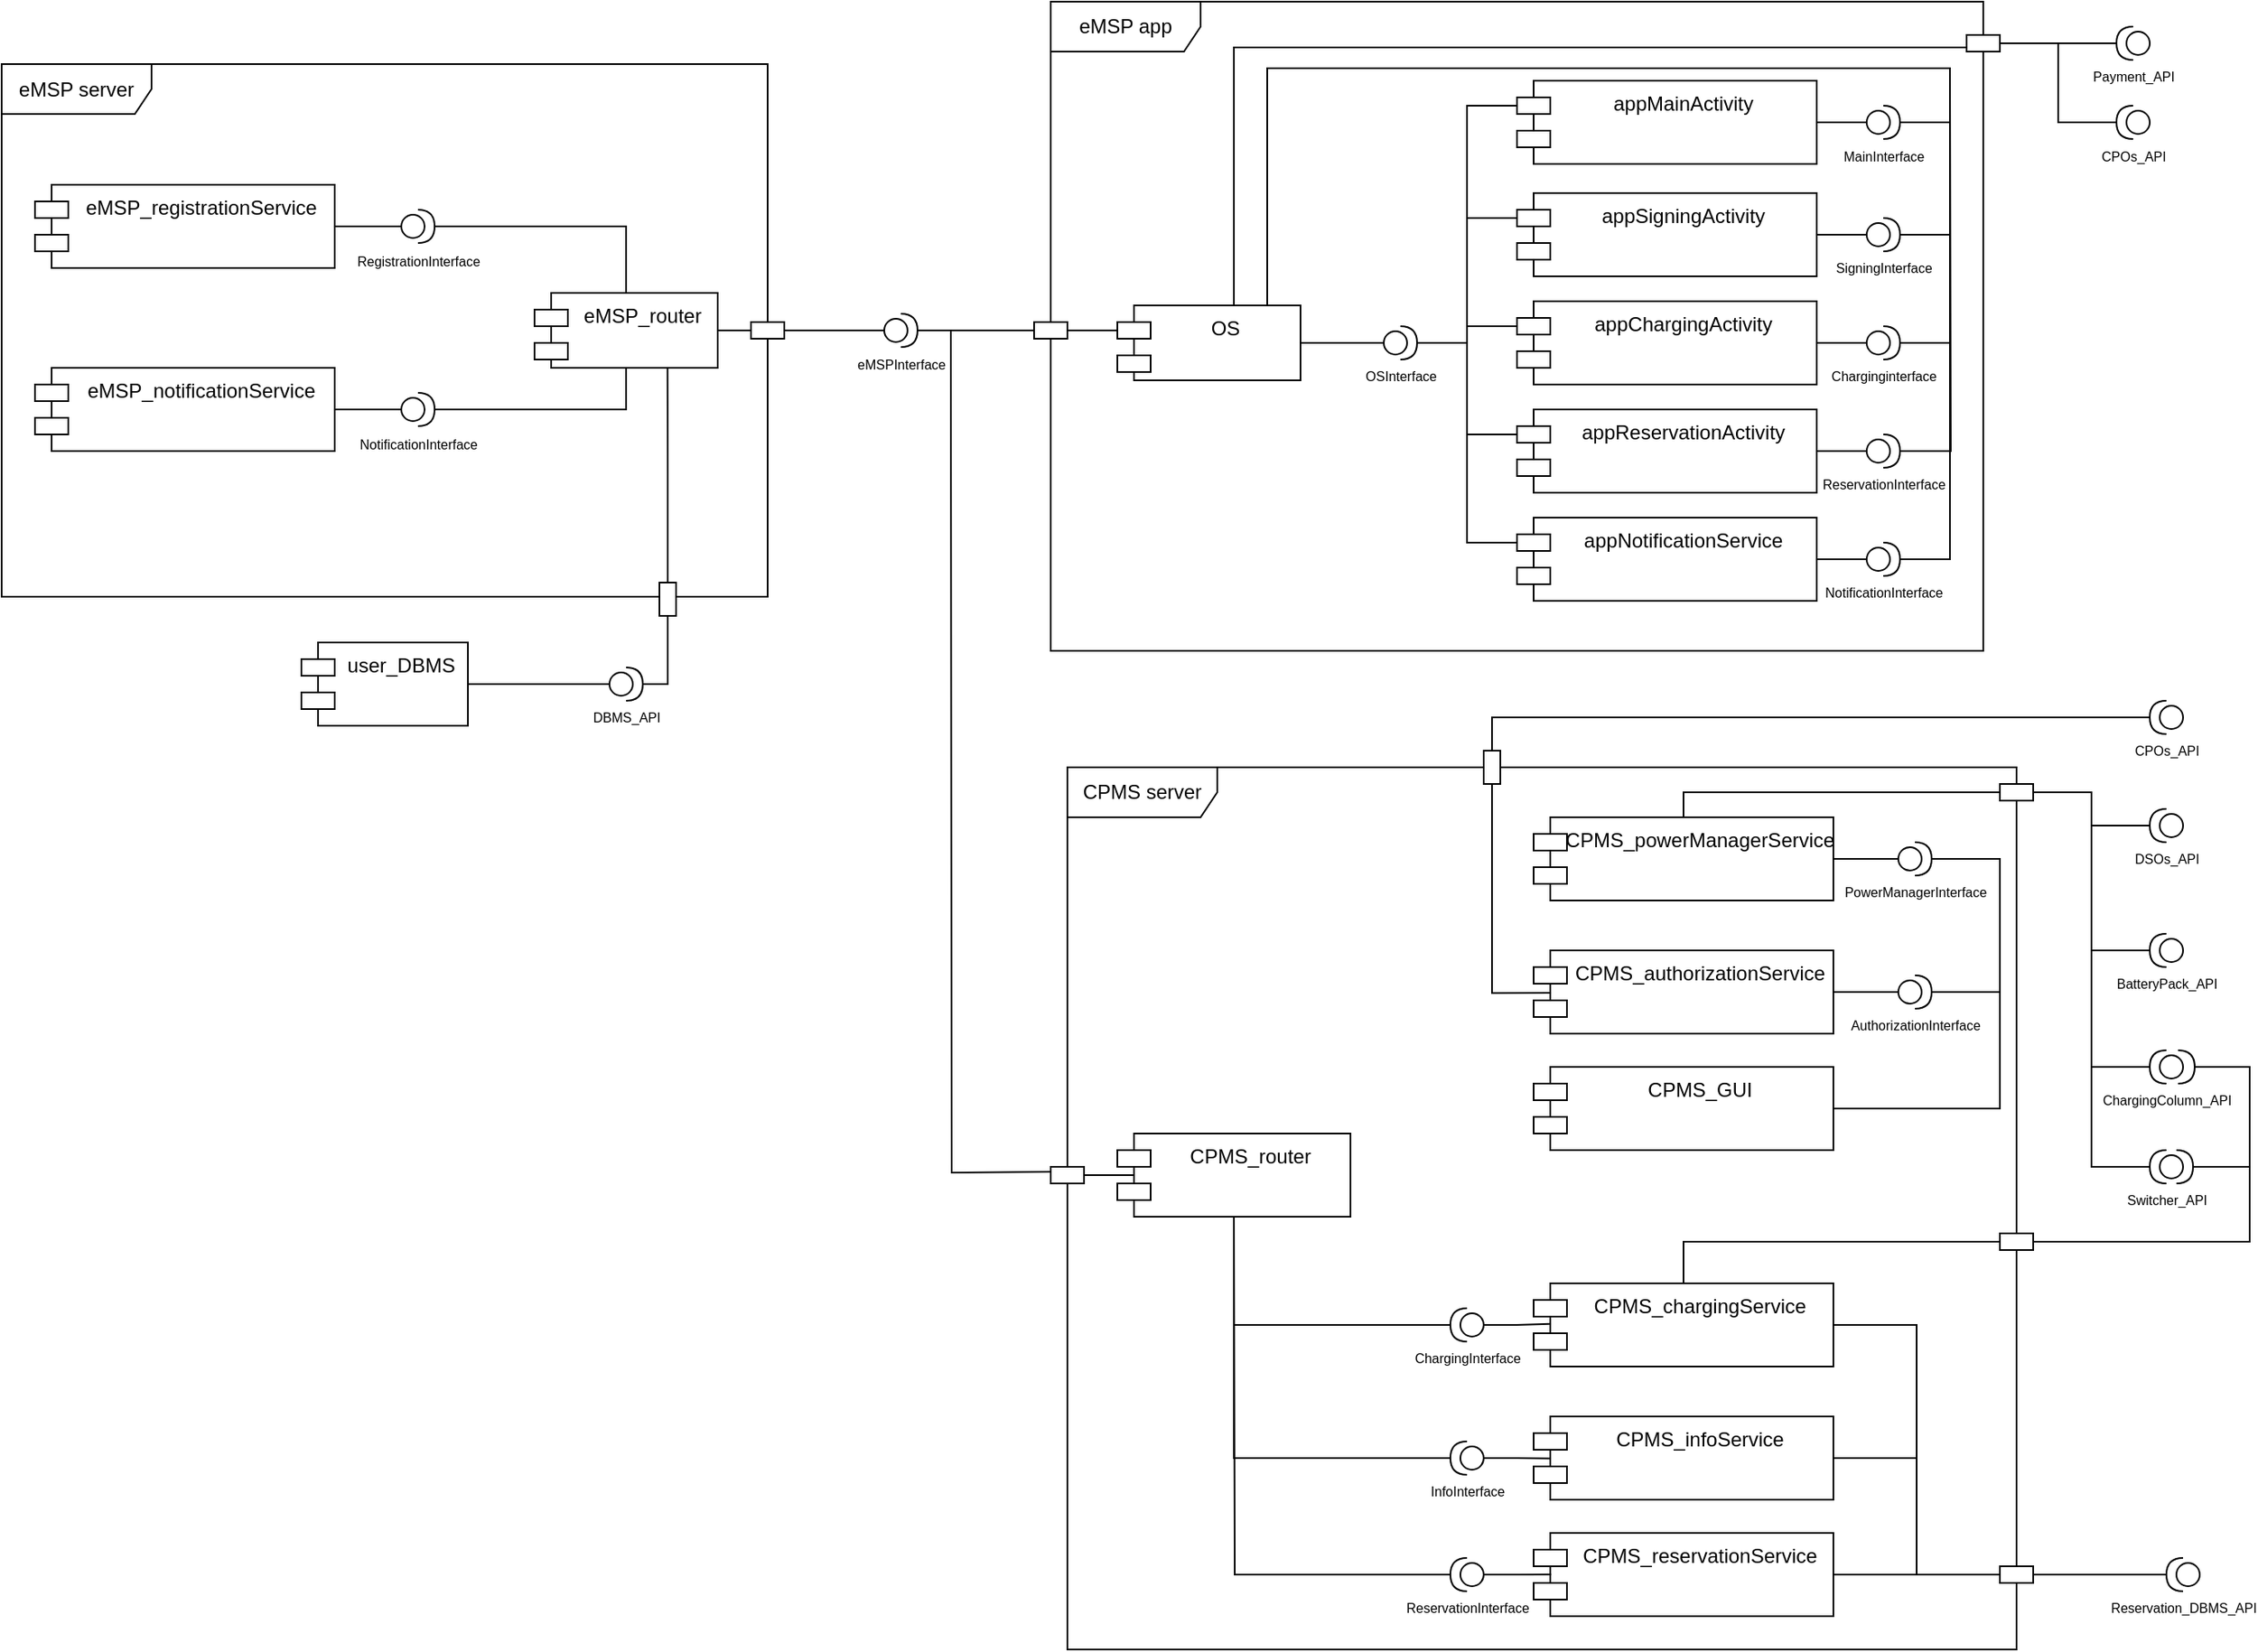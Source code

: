 <mxfile version="20.8.1" type="device"><diagram id="mdkHQGFAIxl82szfIysW" name="Page-1"><mxGraphModel dx="2462" dy="937" grid="1" gridSize="10" guides="1" tooltips="1" connect="1" arrows="1" fold="1" page="1" pageScale="1" pageWidth="850" pageHeight="1100" math="0" shadow="0"><root><mxCell id="0"/><mxCell id="1" parent="0"/><mxCell id="HmiX6-Q9uPNIa0NKtFiy-1" value="user_DBMS" style="shape=module;align=left;spacingLeft=20;align=center;verticalAlign=top;" parent="1" vertex="1"><mxGeometry x="410" y="485" width="100" height="50" as="geometry"/></mxCell><mxCell id="HmiX6-Q9uPNIa0NKtFiy-10" value="eMSP server" style="shape=umlFrame;whiteSpace=wrap;html=1;width=90;height=30;" parent="1" vertex="1"><mxGeometry x="230" y="137.5" width="460" height="320" as="geometry"/></mxCell><mxCell id="HmiX6-Q9uPNIa0NKtFiy-11" value="eMSP_registrationService" style="shape=module;align=left;spacingLeft=20;align=center;verticalAlign=top;" parent="1" vertex="1"><mxGeometry x="250" y="210" width="180" height="50" as="geometry"/></mxCell><mxCell id="HmiX6-Q9uPNIa0NKtFiy-12" value="eMSP_notificationService" style="shape=module;align=left;spacingLeft=20;align=center;verticalAlign=top;" parent="1" vertex="1"><mxGeometry x="250" y="320" width="180" height="50" as="geometry"/></mxCell><mxCell id="HmiX6-Q9uPNIa0NKtFiy-72" style="edgeStyle=orthogonalEdgeStyle;rounded=0;orthogonalLoop=1;jettySize=auto;html=1;exitX=1;exitY=0.5;exitDx=0;exitDy=0;entryX=0;entryY=0.5;entryDx=0;entryDy=0;fontSize=8;endArrow=none;endFill=0;" parent="1" source="HmiX6-Q9uPNIa0NKtFiy-13" target="HmiX6-Q9uPNIa0NKtFiy-67" edge="1"><mxGeometry relative="1" as="geometry"/></mxCell><mxCell id="HmiX6-Q9uPNIa0NKtFiy-13" value="eMSP_router" style="shape=module;align=left;spacingLeft=20;align=center;verticalAlign=top;" parent="1" vertex="1"><mxGeometry x="550" y="275" width="110" height="45" as="geometry"/></mxCell><mxCell id="HmiX6-Q9uPNIa0NKtFiy-17" style="edgeStyle=orthogonalEdgeStyle;rounded=0;orthogonalLoop=1;jettySize=auto;html=1;endArrow=none;endFill=0;" parent="1" source="HmiX6-Q9uPNIa0NKtFiy-16" target="HmiX6-Q9uPNIa0NKtFiy-13" edge="1"><mxGeometry relative="1" as="geometry"/></mxCell><mxCell id="HmiX6-Q9uPNIa0NKtFiy-18" style="edgeStyle=orthogonalEdgeStyle;rounded=0;orthogonalLoop=1;jettySize=auto;html=1;exitX=0;exitY=0.5;exitDx=0;exitDy=0;exitPerimeter=0;entryX=1;entryY=0.5;entryDx=0;entryDy=0;endArrow=none;endFill=0;" parent="1" source="HmiX6-Q9uPNIa0NKtFiy-16" target="HmiX6-Q9uPNIa0NKtFiy-11" edge="1"><mxGeometry relative="1" as="geometry"/></mxCell><mxCell id="HmiX6-Q9uPNIa0NKtFiy-16" value="&lt;font style=&quot;font-size: 8px;&quot;&gt;RegistrationInterface&lt;/font&gt;" style="shape=providedRequiredInterface;html=1;verticalLabelPosition=bottom;sketch=0;" parent="1" vertex="1"><mxGeometry x="470" y="225" width="20" height="20" as="geometry"/></mxCell><mxCell id="HmiX6-Q9uPNIa0NKtFiy-23" style="edgeStyle=orthogonalEdgeStyle;rounded=0;orthogonalLoop=1;jettySize=auto;html=1;entryX=1;entryY=0.5;entryDx=0;entryDy=0;endArrow=none;endFill=0;" parent="1" source="HmiX6-Q9uPNIa0NKtFiy-22" target="HmiX6-Q9uPNIa0NKtFiy-12" edge="1"><mxGeometry relative="1" as="geometry"/></mxCell><mxCell id="HmiX6-Q9uPNIa0NKtFiy-24" style="edgeStyle=orthogonalEdgeStyle;rounded=0;orthogonalLoop=1;jettySize=auto;html=1;entryX=0.5;entryY=1;entryDx=0;entryDy=0;endArrow=none;endFill=0;" parent="1" source="HmiX6-Q9uPNIa0NKtFiy-22" target="HmiX6-Q9uPNIa0NKtFiy-13" edge="1"><mxGeometry relative="1" as="geometry"/></mxCell><mxCell id="HmiX6-Q9uPNIa0NKtFiy-22" value="&lt;font style=&quot;font-size: 8px;&quot;&gt;NotificationInterface&lt;/font&gt;" style="shape=providedRequiredInterface;html=1;verticalLabelPosition=bottom;sketch=0;" parent="1" vertex="1"><mxGeometry x="470" y="335" width="20" height="20" as="geometry"/></mxCell><mxCell id="HmiX6-Q9uPNIa0NKtFiy-25" value="eMSP app" style="shape=umlFrame;whiteSpace=wrap;html=1;width=90;height=30;movable=1;resizable=1;rotatable=1;deletable=1;editable=1;connectable=1;" parent="1" vertex="1"><mxGeometry x="860" y="100" width="560" height="390" as="geometry"/></mxCell><mxCell id="HmiX6-Q9uPNIa0NKtFiy-26" value="appMainActivity" style="shape=module;align=left;spacingLeft=20;align=center;verticalAlign=top;" parent="1" vertex="1"><mxGeometry x="1140" y="147.5" width="180" height="50" as="geometry"/></mxCell><mxCell id="HmiX6-Q9uPNIa0NKtFiy-71" style="edgeStyle=orthogonalEdgeStyle;rounded=0;orthogonalLoop=1;jettySize=auto;html=1;entryX=1;entryY=0.5;entryDx=0;entryDy=0;fontSize=8;endArrow=none;endFill=0;exitX=0;exitY=0;exitDx=0;exitDy=15;exitPerimeter=0;" parent="1" source="HmiX6-Q9uPNIa0NKtFiy-28" target="HmiX6-Q9uPNIa0NKtFiy-64" edge="1"><mxGeometry relative="1" as="geometry"/></mxCell><mxCell id="HmiX6-Q9uPNIa0NKtFiy-166" style="edgeStyle=orthogonalEdgeStyle;rounded=0;orthogonalLoop=1;jettySize=auto;html=1;entryX=0;entryY=0.75;entryDx=0;entryDy=0;fontSize=8;endArrow=none;endFill=0;" parent="1" source="HmiX6-Q9uPNIa0NKtFiy-28" target="HmiX6-Q9uPNIa0NKtFiy-76" edge="1"><mxGeometry relative="1" as="geometry"><Array as="points"><mxPoint x="970" y="128"/></Array></mxGeometry></mxCell><mxCell id="HmiX6-Q9uPNIa0NKtFiy-28" value="OS&#10;" style="shape=module;align=left;spacingLeft=20;align=center;verticalAlign=top;" parent="1" vertex="1"><mxGeometry x="900" y="282.5" width="110" height="45" as="geometry"/></mxCell><mxCell id="HmiX6-Q9uPNIa0NKtFiy-36" value="appSigningActivity" style="shape=module;align=left;spacingLeft=20;align=center;verticalAlign=top;" parent="1" vertex="1"><mxGeometry x="1140" y="215" width="180" height="50" as="geometry"/></mxCell><mxCell id="HmiX6-Q9uPNIa0NKtFiy-37" value="appChargingActivity" style="shape=module;align=left;spacingLeft=20;align=center;verticalAlign=top;" parent="1" vertex="1"><mxGeometry x="1140" y="280" width="180" height="50" as="geometry"/></mxCell><mxCell id="HmiX6-Q9uPNIa0NKtFiy-38" value="appReservationActivity" style="shape=module;align=left;spacingLeft=20;align=center;verticalAlign=top;" parent="1" vertex="1"><mxGeometry x="1140" y="345" width="180" height="50" as="geometry"/></mxCell><mxCell id="HmiX6-Q9uPNIa0NKtFiy-39" value="appNotificationService" style="shape=module;align=left;spacingLeft=20;align=center;verticalAlign=top;" parent="1" vertex="1"><mxGeometry x="1140" y="410" width="180" height="50" as="geometry"/></mxCell><mxCell id="HmiX6-Q9uPNIa0NKtFiy-42" style="edgeStyle=orthogonalEdgeStyle;rounded=0;orthogonalLoop=1;jettySize=auto;html=1;entryX=0;entryY=0;entryDx=0;entryDy=15;entryPerimeter=0;fontSize=8;endArrow=none;endFill=0;" parent="1" source="HmiX6-Q9uPNIa0NKtFiy-41" target="HmiX6-Q9uPNIa0NKtFiy-37" edge="1"><mxGeometry relative="1" as="geometry"/></mxCell><mxCell id="HmiX6-Q9uPNIa0NKtFiy-43" style="edgeStyle=orthogonalEdgeStyle;rounded=0;orthogonalLoop=1;jettySize=auto;html=1;entryX=0;entryY=0;entryDx=0;entryDy=15;entryPerimeter=0;fontSize=8;endArrow=none;endFill=0;" parent="1" source="HmiX6-Q9uPNIa0NKtFiy-41" target="HmiX6-Q9uPNIa0NKtFiy-36" edge="1"><mxGeometry relative="1" as="geometry"/></mxCell><mxCell id="HmiX6-Q9uPNIa0NKtFiy-44" style="edgeStyle=orthogonalEdgeStyle;rounded=0;orthogonalLoop=1;jettySize=auto;html=1;entryX=0;entryY=0;entryDx=0;entryDy=15;entryPerimeter=0;fontSize=8;endArrow=none;endFill=0;" parent="1" source="HmiX6-Q9uPNIa0NKtFiy-41" target="HmiX6-Q9uPNIa0NKtFiy-26" edge="1"><mxGeometry relative="1" as="geometry"/></mxCell><mxCell id="HmiX6-Q9uPNIa0NKtFiy-45" style="edgeStyle=orthogonalEdgeStyle;rounded=0;orthogonalLoop=1;jettySize=auto;html=1;entryX=0;entryY=0;entryDx=0;entryDy=15;entryPerimeter=0;fontSize=8;endArrow=none;endFill=0;" parent="1" source="HmiX6-Q9uPNIa0NKtFiy-41" target="HmiX6-Q9uPNIa0NKtFiy-38" edge="1"><mxGeometry relative="1" as="geometry"/></mxCell><mxCell id="HmiX6-Q9uPNIa0NKtFiy-46" style="edgeStyle=orthogonalEdgeStyle;rounded=0;orthogonalLoop=1;jettySize=auto;html=1;entryX=0;entryY=0;entryDx=0;entryDy=15;entryPerimeter=0;fontSize=8;endArrow=none;endFill=0;" parent="1" source="HmiX6-Q9uPNIa0NKtFiy-41" target="HmiX6-Q9uPNIa0NKtFiy-39" edge="1"><mxGeometry relative="1" as="geometry"/></mxCell><mxCell id="HmiX6-Q9uPNIa0NKtFiy-47" style="edgeStyle=orthogonalEdgeStyle;rounded=0;orthogonalLoop=1;jettySize=auto;html=1;fontSize=8;endArrow=none;endFill=0;entryX=1;entryY=0.5;entryDx=0;entryDy=0;" parent="1" source="HmiX6-Q9uPNIa0NKtFiy-41" target="HmiX6-Q9uPNIa0NKtFiy-28" edge="1"><mxGeometry relative="1" as="geometry"><mxPoint x="1010" y="302.5" as="targetPoint"/><Array as="points"/></mxGeometry></mxCell><mxCell id="HmiX6-Q9uPNIa0NKtFiy-41" value="OSInterface" style="shape=providedRequiredInterface;html=1;verticalLabelPosition=bottom;sketch=0;fontSize=8;" parent="1" vertex="1"><mxGeometry x="1060" y="295" width="20" height="20" as="geometry"/></mxCell><mxCell id="HmiX6-Q9uPNIa0NKtFiy-57" style="edgeStyle=orthogonalEdgeStyle;rounded=0;orthogonalLoop=1;jettySize=auto;html=1;entryX=1;entryY=0.5;entryDx=0;entryDy=0;fontSize=8;endArrow=none;endFill=0;" parent="1" source="HmiX6-Q9uPNIa0NKtFiy-48" target="HmiX6-Q9uPNIa0NKtFiy-26" edge="1"><mxGeometry relative="1" as="geometry"/></mxCell><mxCell id="HmiX6-Q9uPNIa0NKtFiy-58" style="edgeStyle=orthogonalEdgeStyle;rounded=0;orthogonalLoop=1;jettySize=auto;html=1;fontSize=8;endArrow=none;endFill=0;" parent="1" source="HmiX6-Q9uPNIa0NKtFiy-48" edge="1"><mxGeometry relative="1" as="geometry"><mxPoint x="990" y="282" as="targetPoint"/><Array as="points"><mxPoint x="1400" y="172"/><mxPoint x="1400" y="140"/><mxPoint x="990" y="140"/><mxPoint x="990" y="282"/></Array></mxGeometry></mxCell><mxCell id="HmiX6-Q9uPNIa0NKtFiy-48" value="MainInterface" style="shape=providedRequiredInterface;html=1;verticalLabelPosition=bottom;sketch=0;fontSize=8;" parent="1" vertex="1"><mxGeometry x="1350" y="162.5" width="20" height="20" as="geometry"/></mxCell><mxCell id="HmiX6-Q9uPNIa0NKtFiy-56" style="edgeStyle=orthogonalEdgeStyle;rounded=0;orthogonalLoop=1;jettySize=auto;html=1;entryX=1;entryY=0.5;entryDx=0;entryDy=0;fontSize=8;endArrow=none;endFill=0;" parent="1" source="HmiX6-Q9uPNIa0NKtFiy-49" target="HmiX6-Q9uPNIa0NKtFiy-36" edge="1"><mxGeometry relative="1" as="geometry"/></mxCell><mxCell id="HmiX6-Q9uPNIa0NKtFiy-60" style="edgeStyle=orthogonalEdgeStyle;rounded=0;orthogonalLoop=1;jettySize=auto;html=1;fontSize=8;endArrow=none;endFill=0;" parent="1" source="HmiX6-Q9uPNIa0NKtFiy-49" edge="1"><mxGeometry relative="1" as="geometry"><mxPoint x="1400" y="140" as="targetPoint"/><Array as="points"><mxPoint x="1400" y="240"/><mxPoint x="1400" y="170"/></Array></mxGeometry></mxCell><mxCell id="HmiX6-Q9uPNIa0NKtFiy-49" value="SigningInterface" style="shape=providedRequiredInterface;html=1;verticalLabelPosition=bottom;sketch=0;fontSize=8;" parent="1" vertex="1"><mxGeometry x="1350" y="230" width="20" height="20" as="geometry"/></mxCell><mxCell id="HmiX6-Q9uPNIa0NKtFiy-55" style="edgeStyle=orthogonalEdgeStyle;rounded=0;orthogonalLoop=1;jettySize=auto;html=1;entryX=1;entryY=0.5;entryDx=0;entryDy=0;fontSize=8;endArrow=none;endFill=0;" parent="1" source="HmiX6-Q9uPNIa0NKtFiy-50" target="HmiX6-Q9uPNIa0NKtFiy-37" edge="1"><mxGeometry relative="1" as="geometry"/></mxCell><mxCell id="HmiX6-Q9uPNIa0NKtFiy-61" style="edgeStyle=orthogonalEdgeStyle;rounded=0;orthogonalLoop=1;jettySize=auto;html=1;fontSize=8;endArrow=none;endFill=0;" parent="1" source="HmiX6-Q9uPNIa0NKtFiy-50" edge="1"><mxGeometry relative="1" as="geometry"><mxPoint x="1400" y="140" as="targetPoint"/><Array as="points"><mxPoint x="1400" y="305"/><mxPoint x="1400" y="240"/></Array></mxGeometry></mxCell><mxCell id="HmiX6-Q9uPNIa0NKtFiy-50" value="Charginginterface" style="shape=providedRequiredInterface;html=1;verticalLabelPosition=bottom;sketch=0;fontSize=8;" parent="1" vertex="1"><mxGeometry x="1350" y="295" width="20" height="20" as="geometry"/></mxCell><mxCell id="HmiX6-Q9uPNIa0NKtFiy-54" style="edgeStyle=orthogonalEdgeStyle;rounded=0;orthogonalLoop=1;jettySize=auto;html=1;entryX=1;entryY=0.5;entryDx=0;entryDy=0;fontSize=8;endArrow=none;endFill=0;" parent="1" source="HmiX6-Q9uPNIa0NKtFiy-51" target="HmiX6-Q9uPNIa0NKtFiy-38" edge="1"><mxGeometry relative="1" as="geometry"/></mxCell><mxCell id="HmiX6-Q9uPNIa0NKtFiy-73" style="edgeStyle=orthogonalEdgeStyle;rounded=0;orthogonalLoop=1;jettySize=auto;html=1;fontSize=8;endArrow=none;endFill=0;" parent="1" source="HmiX6-Q9uPNIa0NKtFiy-51" edge="1"><mxGeometry relative="1" as="geometry"><mxPoint x="1400.0" y="140" as="targetPoint"/></mxGeometry></mxCell><mxCell id="HmiX6-Q9uPNIa0NKtFiy-51" value="ReservationInterface" style="shape=providedRequiredInterface;html=1;verticalLabelPosition=bottom;sketch=0;fontSize=8;" parent="1" vertex="1"><mxGeometry x="1350" y="360" width="20" height="20" as="geometry"/></mxCell><mxCell id="HmiX6-Q9uPNIa0NKtFiy-53" style="edgeStyle=orthogonalEdgeStyle;rounded=0;orthogonalLoop=1;jettySize=auto;html=1;entryX=1;entryY=0.5;entryDx=0;entryDy=0;fontSize=8;endArrow=none;endFill=0;" parent="1" source="HmiX6-Q9uPNIa0NKtFiy-52" target="HmiX6-Q9uPNIa0NKtFiy-39" edge="1"><mxGeometry relative="1" as="geometry"/></mxCell><mxCell id="HmiX6-Q9uPNIa0NKtFiy-63" style="edgeStyle=orthogonalEdgeStyle;rounded=0;orthogonalLoop=1;jettySize=auto;html=1;fontSize=8;endArrow=none;endFill=0;" parent="1" source="HmiX6-Q9uPNIa0NKtFiy-52" edge="1"><mxGeometry relative="1" as="geometry"><mxPoint x="1400" y="140" as="targetPoint"/><Array as="points"><mxPoint x="1400" y="435"/><mxPoint x="1400" y="370"/></Array></mxGeometry></mxCell><mxCell id="HmiX6-Q9uPNIa0NKtFiy-52" value="NotificationInterface" style="shape=providedRequiredInterface;html=1;verticalLabelPosition=bottom;sketch=0;fontSize=8;" parent="1" vertex="1"><mxGeometry x="1350" y="425" width="20" height="20" as="geometry"/></mxCell><mxCell id="HmiX6-Q9uPNIa0NKtFiy-64" value="" style="rounded=0;whiteSpace=wrap;html=1;fontSize=8;" parent="1" vertex="1"><mxGeometry x="850" y="292.5" width="20" height="10" as="geometry"/></mxCell><mxCell id="HmiX6-Q9uPNIa0NKtFiy-69" style="edgeStyle=orthogonalEdgeStyle;rounded=0;orthogonalLoop=1;jettySize=auto;html=1;exitX=1;exitY=0.5;exitDx=0;exitDy=0;entryX=0;entryY=0.5;entryDx=0;entryDy=0;entryPerimeter=0;fontSize=8;endArrow=none;endFill=0;" parent="1" source="HmiX6-Q9uPNIa0NKtFiy-67" target="HmiX6-Q9uPNIa0NKtFiy-68" edge="1"><mxGeometry relative="1" as="geometry"/></mxCell><mxCell id="HmiX6-Q9uPNIa0NKtFiy-67" value="" style="rounded=0;whiteSpace=wrap;html=1;fontSize=8;" parent="1" vertex="1"><mxGeometry x="680" y="292.5" width="20" height="10" as="geometry"/></mxCell><mxCell id="HmiX6-Q9uPNIa0NKtFiy-70" style="edgeStyle=orthogonalEdgeStyle;rounded=0;orthogonalLoop=1;jettySize=auto;html=1;entryX=0;entryY=0.5;entryDx=0;entryDy=0;fontSize=8;endArrow=none;endFill=0;" parent="1" source="HmiX6-Q9uPNIa0NKtFiy-68" target="HmiX6-Q9uPNIa0NKtFiy-64" edge="1"><mxGeometry relative="1" as="geometry"/></mxCell><mxCell id="HmiX6-Q9uPNIa0NKtFiy-68" value="eMSPInterface" style="shape=providedRequiredInterface;html=1;verticalLabelPosition=bottom;sketch=0;fontSize=8;" parent="1" vertex="1"><mxGeometry x="760" y="287.5" width="20" height="20" as="geometry"/></mxCell><mxCell id="HmiX6-Q9uPNIa0NKtFiy-93" style="edgeStyle=orthogonalEdgeStyle;rounded=0;orthogonalLoop=1;jettySize=auto;html=1;entryX=1;entryY=0.5;entryDx=0;entryDy=0;entryPerimeter=0;fontSize=8;endArrow=none;endFill=0;" parent="1" source="HmiX6-Q9uPNIa0NKtFiy-76" target="HmiX6-Q9uPNIa0NKtFiy-92" edge="1"><mxGeometry relative="1" as="geometry"/></mxCell><mxCell id="HmiX6-Q9uPNIa0NKtFiy-76" value="" style="rounded=0;whiteSpace=wrap;html=1;fontSize=8;" parent="1" vertex="1"><mxGeometry x="1410" y="120" width="20" height="10" as="geometry"/></mxCell><mxCell id="HmiX6-Q9uPNIa0NKtFiy-92" value="Payment_API" style="shape=providedRequiredInterface;html=1;verticalLabelPosition=bottom;sketch=0;fontSize=8;direction=west;" parent="1" vertex="1"><mxGeometry x="1500" y="115" width="20" height="20" as="geometry"/></mxCell><mxCell id="HmiX6-Q9uPNIa0NKtFiy-97" style="edgeStyle=orthogonalEdgeStyle;rounded=0;orthogonalLoop=1;jettySize=auto;html=1;entryX=1;entryY=0.5;entryDx=0;entryDy=0;entryPerimeter=0;fontSize=8;endArrow=none;endFill=0;exitX=1;exitY=0.5;exitDx=0;exitDy=0;" parent="1" source="HmiX6-Q9uPNIa0NKtFiy-94" target="HmiX6-Q9uPNIa0NKtFiy-96" edge="1"><mxGeometry relative="1" as="geometry"><Array as="points"><mxPoint x="630" y="510"/></Array></mxGeometry></mxCell><mxCell id="CHpz6IPj0Sgm-nXFwzNv-1" style="edgeStyle=orthogonalEdgeStyle;rounded=0;orthogonalLoop=1;jettySize=auto;html=1;entryX=0.726;entryY=1.005;entryDx=0;entryDy=0;entryPerimeter=0;endArrow=none;endFill=0;" edge="1" parent="1" source="HmiX6-Q9uPNIa0NKtFiy-94" target="HmiX6-Q9uPNIa0NKtFiy-13"><mxGeometry relative="1" as="geometry"/></mxCell><mxCell id="HmiX6-Q9uPNIa0NKtFiy-94" value="" style="rounded=0;whiteSpace=wrap;html=1;fontSize=8;direction=south;" parent="1" vertex="1"><mxGeometry x="625" y="449" width="10" height="20" as="geometry"/></mxCell><mxCell id="HmiX6-Q9uPNIa0NKtFiy-98" style="edgeStyle=orthogonalEdgeStyle;rounded=0;orthogonalLoop=1;jettySize=auto;html=1;entryX=1;entryY=0.5;entryDx=0;entryDy=0;fontSize=8;endArrow=none;endFill=0;" parent="1" source="HmiX6-Q9uPNIa0NKtFiy-96" target="HmiX6-Q9uPNIa0NKtFiy-1" edge="1"><mxGeometry relative="1" as="geometry"/></mxCell><mxCell id="HmiX6-Q9uPNIa0NKtFiy-96" value="DBMS_API" style="shape=providedRequiredInterface;html=1;verticalLabelPosition=bottom;sketch=0;fontSize=8;direction=east;" parent="1" vertex="1"><mxGeometry x="595" y="500" width="20" height="20" as="geometry"/></mxCell><mxCell id="HmiX6-Q9uPNIa0NKtFiy-100" style="edgeStyle=orthogonalEdgeStyle;rounded=0;orthogonalLoop=1;jettySize=auto;html=1;entryX=1;entryY=0.5;entryDx=0;entryDy=0;fontSize=8;endArrow=none;endFill=0;" parent="1" source="HmiX6-Q9uPNIa0NKtFiy-99" target="HmiX6-Q9uPNIa0NKtFiy-76" edge="1"><mxGeometry relative="1" as="geometry"/></mxCell><mxCell id="HmiX6-Q9uPNIa0NKtFiy-99" value="CPOs_API" style="shape=providedRequiredInterface;html=1;verticalLabelPosition=bottom;sketch=0;fontSize=8;direction=west;" parent="1" vertex="1"><mxGeometry x="1500" y="162.5" width="20" height="20" as="geometry"/></mxCell><mxCell id="HmiX6-Q9uPNIa0NKtFiy-101" value="CPMS server" style="shape=umlFrame;whiteSpace=wrap;html=1;width=90;height=30;movable=0;resizable=0;rotatable=0;deletable=0;editable=0;connectable=0;" parent="1" vertex="1"><mxGeometry x="870" y="560" width="570" height="530" as="geometry"/></mxCell><mxCell id="HmiX6-Q9uPNIa0NKtFiy-112" style="edgeStyle=orthogonalEdgeStyle;rounded=0;orthogonalLoop=1;jettySize=auto;html=1;entryX=1;entryY=0.5;entryDx=0;entryDy=0;entryPerimeter=0;fontSize=8;endArrow=none;endFill=0;" parent="1" source="HmiX6-Q9uPNIa0NKtFiy-102" target="HmiX6-Q9uPNIa0NKtFiy-110" edge="1"><mxGeometry relative="1" as="geometry"><Array as="points"><mxPoint x="1430" y="765"/><mxPoint x="1430" y="615"/></Array></mxGeometry></mxCell><mxCell id="HmiX6-Q9uPNIa0NKtFiy-113" style="edgeStyle=orthogonalEdgeStyle;rounded=0;orthogonalLoop=1;jettySize=auto;html=1;entryX=1;entryY=0.5;entryDx=0;entryDy=0;entryPerimeter=0;fontSize=8;endArrow=none;endFill=0;" parent="1" source="HmiX6-Q9uPNIa0NKtFiy-102" target="HmiX6-Q9uPNIa0NKtFiy-109" edge="1"><mxGeometry relative="1" as="geometry"><Array as="points"><mxPoint x="1430" y="765"/><mxPoint x="1430" y="695"/></Array></mxGeometry></mxCell><mxCell id="HmiX6-Q9uPNIa0NKtFiy-102" value="CPMS_GUI" style="shape=module;align=left;spacingLeft=20;align=center;verticalAlign=top;" parent="1" vertex="1"><mxGeometry x="1150" y="740" width="180" height="50" as="geometry"/></mxCell><mxCell id="HmiX6-Q9uPNIa0NKtFiy-115" style="edgeStyle=orthogonalEdgeStyle;rounded=0;orthogonalLoop=1;jettySize=auto;html=1;entryX=0;entryY=0.5;entryDx=0;entryDy=0;entryPerimeter=0;fontSize=8;endArrow=none;endFill=0;" parent="1" source="HmiX6-Q9uPNIa0NKtFiy-103" target="HmiX6-Q9uPNIa0NKtFiy-110" edge="1"><mxGeometry relative="1" as="geometry"/></mxCell><mxCell id="HmiX6-Q9uPNIa0NKtFiy-148" style="edgeStyle=orthogonalEdgeStyle;rounded=0;orthogonalLoop=1;jettySize=auto;html=1;entryX=0;entryY=0.5;entryDx=0;entryDy=0;fontSize=8;endArrow=none;endFill=0;" parent="1" source="HmiX6-Q9uPNIa0NKtFiy-103" target="HmiX6-Q9uPNIa0NKtFiy-147" edge="1"><mxGeometry relative="1" as="geometry"><Array as="points"><mxPoint x="1240" y="575"/></Array></mxGeometry></mxCell><mxCell id="HmiX6-Q9uPNIa0NKtFiy-103" value="CPMS_powerManagerService" style="shape=module;align=left;spacingLeft=20;align=center;verticalAlign=top;" parent="1" vertex="1"><mxGeometry x="1150" y="590" width="180" height="50" as="geometry"/></mxCell><mxCell id="HmiX6-Q9uPNIa0NKtFiy-114" style="edgeStyle=orthogonalEdgeStyle;rounded=0;orthogonalLoop=1;jettySize=auto;html=1;entryX=0;entryY=0.5;entryDx=0;entryDy=0;entryPerimeter=0;fontSize=8;endArrow=none;endFill=0;" parent="1" source="HmiX6-Q9uPNIa0NKtFiy-104" target="HmiX6-Q9uPNIa0NKtFiy-109" edge="1"><mxGeometry relative="1" as="geometry"/></mxCell><mxCell id="HmiX6-Q9uPNIa0NKtFiy-144" style="edgeStyle=orthogonalEdgeStyle;rounded=0;orthogonalLoop=1;jettySize=auto;html=1;entryX=1;entryY=0.5;entryDx=0;entryDy=0;fontSize=8;endArrow=none;endFill=0;exitX=0.058;exitY=0.511;exitDx=0;exitDy=0;exitPerimeter=0;" parent="1" source="HmiX6-Q9uPNIa0NKtFiy-104" target="HmiX6-Q9uPNIa0NKtFiy-141" edge="1"><mxGeometry relative="1" as="geometry"/></mxCell><mxCell id="HmiX6-Q9uPNIa0NKtFiy-104" value="CPMS_authorizationService" style="shape=module;align=left;spacingLeft=20;align=center;verticalAlign=top;" parent="1" vertex="1"><mxGeometry x="1150" y="670" width="180" height="50" as="geometry"/></mxCell><mxCell id="HmiX6-Q9uPNIa0NKtFiy-119" style="edgeStyle=orthogonalEdgeStyle;rounded=0;orthogonalLoop=1;jettySize=auto;html=1;entryX=0;entryY=0.5;entryDx=0;entryDy=0;fontSize=8;endArrow=none;endFill=0;" parent="1" source="HmiX6-Q9uPNIa0NKtFiy-105" target="HmiX6-Q9uPNIa0NKtFiy-118" edge="1"><mxGeometry relative="1" as="geometry"/></mxCell><mxCell id="HmiX6-Q9uPNIa0NKtFiy-163" style="edgeStyle=orthogonalEdgeStyle;rounded=0;orthogonalLoop=1;jettySize=auto;html=1;entryX=0;entryY=0.5;entryDx=0;entryDy=0;fontSize=8;endArrow=none;endFill=0;" parent="1" source="HmiX6-Q9uPNIa0NKtFiy-105" target="HmiX6-Q9uPNIa0NKtFiy-162" edge="1"><mxGeometry relative="1" as="geometry"><Array as="points"><mxPoint x="1240" y="845"/></Array></mxGeometry></mxCell><mxCell id="HmiX6-Q9uPNIa0NKtFiy-105" value="CPMS_chargingService" style="shape=module;align=left;spacingLeft=20;align=center;verticalAlign=top;" parent="1" vertex="1"><mxGeometry x="1150" y="870" width="180" height="50" as="geometry"/></mxCell><mxCell id="HmiX6-Q9uPNIa0NKtFiy-120" style="edgeStyle=orthogonalEdgeStyle;rounded=0;orthogonalLoop=1;jettySize=auto;html=1;entryX=0;entryY=0.5;entryDx=0;entryDy=0;fontSize=8;endArrow=none;endFill=0;" parent="1" source="HmiX6-Q9uPNIa0NKtFiy-106" target="HmiX6-Q9uPNIa0NKtFiy-118" edge="1"><mxGeometry relative="1" as="geometry"/></mxCell><mxCell id="HmiX6-Q9uPNIa0NKtFiy-106" value="CPMS_infoService" style="shape=module;align=left;spacingLeft=20;align=center;verticalAlign=top;" parent="1" vertex="1"><mxGeometry x="1150" y="950" width="180" height="50" as="geometry"/></mxCell><mxCell id="HmiX6-Q9uPNIa0NKtFiy-121" style="edgeStyle=orthogonalEdgeStyle;rounded=0;orthogonalLoop=1;jettySize=auto;html=1;entryX=0;entryY=0.5;entryDx=0;entryDy=0;fontSize=8;endArrow=none;endFill=0;" parent="1" source="HmiX6-Q9uPNIa0NKtFiy-107" target="HmiX6-Q9uPNIa0NKtFiy-118" edge="1"><mxGeometry relative="1" as="geometry"/></mxCell><mxCell id="HmiX6-Q9uPNIa0NKtFiy-137" value="" style="edgeStyle=orthogonalEdgeStyle;rounded=0;orthogonalLoop=1;jettySize=auto;html=1;fontSize=8;endArrow=none;endFill=0;" parent="1" source="HmiX6-Q9uPNIa0NKtFiy-107" target="HmiX6-Q9uPNIa0NKtFiy-127" edge="1"><mxGeometry relative="1" as="geometry"/></mxCell><mxCell id="HmiX6-Q9uPNIa0NKtFiy-107" value="CPMS_reservationService" style="shape=module;align=left;spacingLeft=20;align=center;verticalAlign=top;" parent="1" vertex="1"><mxGeometry x="1150" y="1020" width="180" height="50" as="geometry"/></mxCell><mxCell id="HmiX6-Q9uPNIa0NKtFiy-128" style="edgeStyle=orthogonalEdgeStyle;rounded=0;orthogonalLoop=1;jettySize=auto;html=1;entryX=1;entryY=0.5;entryDx=0;entryDy=0;entryPerimeter=0;fontSize=8;endArrow=none;endFill=0;" parent="1" source="HmiX6-Q9uPNIa0NKtFiy-108" target="HmiX6-Q9uPNIa0NKtFiy-123" edge="1"><mxGeometry relative="1" as="geometry"><Array as="points"><mxPoint x="970" y="895"/></Array></mxGeometry></mxCell><mxCell id="HmiX6-Q9uPNIa0NKtFiy-108" value="CPMS_router" style="shape=module;align=left;spacingLeft=20;align=center;verticalAlign=top;" parent="1" vertex="1"><mxGeometry x="900" y="780" width="140" height="50" as="geometry"/></mxCell><mxCell id="HmiX6-Q9uPNIa0NKtFiy-109" value="AuthorizationInterface" style="shape=providedRequiredInterface;html=1;verticalLabelPosition=bottom;sketch=0;fontSize=8;" parent="1" vertex="1"><mxGeometry x="1369" y="685" width="20" height="20" as="geometry"/></mxCell><mxCell id="HmiX6-Q9uPNIa0NKtFiy-110" value="PowerManagerInterface" style="shape=providedRequiredInterface;html=1;verticalLabelPosition=bottom;sketch=0;fontSize=8;" parent="1" vertex="1"><mxGeometry x="1369" y="605" width="20" height="20" as="geometry"/></mxCell><mxCell id="HmiX6-Q9uPNIa0NKtFiy-117" value="Reservation_DBMS_API" style="shape=providedRequiredInterface;html=1;verticalLabelPosition=bottom;sketch=0;fontSize=8;direction=west;" parent="1" vertex="1"><mxGeometry x="1530" y="1035" width="20" height="20" as="geometry"/></mxCell><mxCell id="HmiX6-Q9uPNIa0NKtFiy-122" style="edgeStyle=orthogonalEdgeStyle;rounded=0;orthogonalLoop=1;jettySize=auto;html=1;entryX=1;entryY=0.5;entryDx=0;entryDy=0;entryPerimeter=0;fontSize=8;endArrow=none;endFill=0;" parent="1" source="HmiX6-Q9uPNIa0NKtFiy-118" target="HmiX6-Q9uPNIa0NKtFiy-117" edge="1"><mxGeometry relative="1" as="geometry"/></mxCell><mxCell id="HmiX6-Q9uPNIa0NKtFiy-118" value="" style="rounded=0;whiteSpace=wrap;html=1;fontSize=8;" parent="1" vertex="1"><mxGeometry x="1430" y="1040" width="20" height="10" as="geometry"/></mxCell><mxCell id="HmiX6-Q9uPNIa0NKtFiy-133" style="edgeStyle=orthogonalEdgeStyle;rounded=0;orthogonalLoop=1;jettySize=auto;html=1;fontSize=8;endArrow=none;endFill=0;entryX=0.056;entryY=0.488;entryDx=0;entryDy=0;entryPerimeter=0;" parent="1" source="HmiX6-Q9uPNIa0NKtFiy-123" target="HmiX6-Q9uPNIa0NKtFiy-105" edge="1"><mxGeometry relative="1" as="geometry"/></mxCell><mxCell id="HmiX6-Q9uPNIa0NKtFiy-123" value="ChargingInterface" style="shape=providedRequiredInterface;html=1;verticalLabelPosition=bottom;sketch=0;fontSize=8;direction=west;" parent="1" vertex="1"><mxGeometry x="1100" y="885" width="20" height="20" as="geometry"/></mxCell><mxCell id="HmiX6-Q9uPNIa0NKtFiy-129" style="edgeStyle=orthogonalEdgeStyle;rounded=0;orthogonalLoop=1;jettySize=auto;html=1;entryX=0.5;entryY=1;entryDx=0;entryDy=0;fontSize=8;endArrow=none;endFill=0;" parent="1" source="HmiX6-Q9uPNIa0NKtFiy-126" target="HmiX6-Q9uPNIa0NKtFiy-108" edge="1"><mxGeometry relative="1" as="geometry"/></mxCell><mxCell id="HmiX6-Q9uPNIa0NKtFiy-132" style="edgeStyle=orthogonalEdgeStyle;rounded=0;orthogonalLoop=1;jettySize=auto;html=1;fontSize=8;endArrow=none;endFill=0;entryX=0.058;entryY=0.505;entryDx=0;entryDy=0;entryPerimeter=0;" parent="1" source="HmiX6-Q9uPNIa0NKtFiy-126" target="HmiX6-Q9uPNIa0NKtFiy-106" edge="1"><mxGeometry relative="1" as="geometry"/></mxCell><mxCell id="HmiX6-Q9uPNIa0NKtFiy-126" value="InfoInterface" style="shape=providedRequiredInterface;html=1;verticalLabelPosition=bottom;sketch=0;fontSize=8;direction=west;" parent="1" vertex="1"><mxGeometry x="1100" y="965" width="20" height="20" as="geometry"/></mxCell><mxCell id="HmiX6-Q9uPNIa0NKtFiy-130" style="edgeStyle=orthogonalEdgeStyle;rounded=0;orthogonalLoop=1;jettySize=auto;html=1;fontSize=8;endArrow=none;endFill=0;" parent="1" source="HmiX6-Q9uPNIa0NKtFiy-127" edge="1"><mxGeometry relative="1" as="geometry"><mxPoint x="970" y="830.0" as="targetPoint"/></mxGeometry></mxCell><mxCell id="HmiX6-Q9uPNIa0NKtFiy-131" style="edgeStyle=orthogonalEdgeStyle;rounded=0;orthogonalLoop=1;jettySize=auto;html=1;fontSize=8;endArrow=none;endFill=0;entryX=0.059;entryY=0.497;entryDx=0;entryDy=0;entryPerimeter=0;" parent="1" source="HmiX6-Q9uPNIa0NKtFiy-127" target="HmiX6-Q9uPNIa0NKtFiy-107" edge="1"><mxGeometry relative="1" as="geometry"/></mxCell><mxCell id="HmiX6-Q9uPNIa0NKtFiy-127" value="ReservationInterface" style="shape=providedRequiredInterface;html=1;verticalLabelPosition=bottom;sketch=0;fontSize=8;direction=west;" parent="1" vertex="1"><mxGeometry x="1100" y="1035" width="20" height="20" as="geometry"/></mxCell><mxCell id="HmiX6-Q9uPNIa0NKtFiy-135" style="edgeStyle=orthogonalEdgeStyle;rounded=0;orthogonalLoop=1;jettySize=auto;html=1;fontSize=8;endArrow=none;endFill=0;" parent="1" edge="1"><mxGeometry relative="1" as="geometry"><mxPoint x="880" y="805" as="sourcePoint"/><mxPoint x="910" y="805" as="targetPoint"/></mxGeometry></mxCell><mxCell id="HmiX6-Q9uPNIa0NKtFiy-136" style="edgeStyle=orthogonalEdgeStyle;rounded=0;orthogonalLoop=1;jettySize=auto;html=1;fontSize=8;endArrow=none;endFill=0;" parent="1" edge="1"><mxGeometry relative="1" as="geometry"><mxPoint x="800" y="298" as="targetPoint"/><mxPoint x="860.0" y="803.0" as="sourcePoint"/></mxGeometry></mxCell><mxCell id="HmiX6-Q9uPNIa0NKtFiy-134" value="" style="rounded=0;whiteSpace=wrap;html=1;fontSize=8;" parent="1" vertex="1"><mxGeometry x="860" y="800" width="20" height="10" as="geometry"/></mxCell><mxCell id="HmiX6-Q9uPNIa0NKtFiy-138" value="CPOs_API" style="shape=providedRequiredInterface;html=1;verticalLabelPosition=bottom;sketch=0;fontSize=8;direction=west;" parent="1" vertex="1"><mxGeometry x="1520" y="520" width="20" height="20" as="geometry"/></mxCell><mxCell id="HmiX6-Q9uPNIa0NKtFiy-145" style="edgeStyle=orthogonalEdgeStyle;rounded=0;orthogonalLoop=1;jettySize=auto;html=1;entryX=1;entryY=0.5;entryDx=0;entryDy=0;entryPerimeter=0;fontSize=8;endArrow=none;endFill=0;" parent="1" source="HmiX6-Q9uPNIa0NKtFiy-141" target="HmiX6-Q9uPNIa0NKtFiy-138" edge="1"><mxGeometry relative="1" as="geometry"><Array as="points"><mxPoint x="1125" y="530"/></Array></mxGeometry></mxCell><mxCell id="HmiX6-Q9uPNIa0NKtFiy-141" value="" style="rounded=0;whiteSpace=wrap;html=1;fontSize=8;direction=south;" parent="1" vertex="1"><mxGeometry x="1120" y="550" width="10" height="20" as="geometry"/></mxCell><mxCell id="HmiX6-Q9uPNIa0NKtFiy-154" style="edgeStyle=orthogonalEdgeStyle;rounded=0;orthogonalLoop=1;jettySize=auto;html=1;entryX=1;entryY=0.5;entryDx=0;entryDy=0;entryPerimeter=0;fontSize=8;endArrow=none;endFill=0;" parent="1" source="HmiX6-Q9uPNIa0NKtFiy-147" target="HmiX6-Q9uPNIa0NKtFiy-152" edge="1"><mxGeometry relative="1" as="geometry"/></mxCell><mxCell id="HmiX6-Q9uPNIa0NKtFiy-155" style="edgeStyle=orthogonalEdgeStyle;rounded=0;orthogonalLoop=1;jettySize=auto;html=1;entryX=1;entryY=0.5;entryDx=0;entryDy=0;entryPerimeter=0;fontSize=8;endArrow=none;endFill=0;" parent="1" source="HmiX6-Q9uPNIa0NKtFiy-147" target="HmiX6-Q9uPNIa0NKtFiy-149" edge="1"><mxGeometry relative="1" as="geometry"/></mxCell><mxCell id="HmiX6-Q9uPNIa0NKtFiy-156" style="edgeStyle=orthogonalEdgeStyle;rounded=0;orthogonalLoop=1;jettySize=auto;html=1;entryX=1;entryY=0.5;entryDx=0;entryDy=0;entryPerimeter=0;fontSize=8;endArrow=none;endFill=0;" parent="1" source="HmiX6-Q9uPNIa0NKtFiy-147" target="HmiX6-Q9uPNIa0NKtFiy-150" edge="1"><mxGeometry relative="1" as="geometry"/></mxCell><mxCell id="HmiX6-Q9uPNIa0NKtFiy-157" style="edgeStyle=orthogonalEdgeStyle;rounded=0;orthogonalLoop=1;jettySize=auto;html=1;entryX=1;entryY=0.5;entryDx=0;entryDy=0;entryPerimeter=0;fontSize=8;endArrow=none;endFill=0;" parent="1" source="HmiX6-Q9uPNIa0NKtFiy-147" target="HmiX6-Q9uPNIa0NKtFiy-151" edge="1"><mxGeometry relative="1" as="geometry"/></mxCell><mxCell id="HmiX6-Q9uPNIa0NKtFiy-147" value="" style="rounded=0;whiteSpace=wrap;html=1;fontSize=8;" parent="1" vertex="1"><mxGeometry x="1430" y="570" width="20" height="10" as="geometry"/></mxCell><mxCell id="HmiX6-Q9uPNIa0NKtFiy-149" value="ChargingColumn_API" style="shape=providedRequiredInterface;html=1;verticalLabelPosition=bottom;sketch=0;fontSize=8;direction=west;" parent="1" vertex="1"><mxGeometry x="1520" y="730" width="20" height="20" as="geometry"/></mxCell><mxCell id="HmiX6-Q9uPNIa0NKtFiy-150" value="BatteryPack_API" style="shape=providedRequiredInterface;html=1;verticalLabelPosition=bottom;sketch=0;fontSize=8;direction=west;" parent="1" vertex="1"><mxGeometry x="1520" y="660" width="20" height="20" as="geometry"/></mxCell><mxCell id="HmiX6-Q9uPNIa0NKtFiy-151" value="Switcher_API" style="shape=providedRequiredInterface;html=1;verticalLabelPosition=bottom;sketch=0;fontSize=8;direction=west;" parent="1" vertex="1"><mxGeometry x="1520" y="790" width="20" height="20" as="geometry"/></mxCell><mxCell id="HmiX6-Q9uPNIa0NKtFiy-152" value="DSOs_API" style="shape=providedRequiredInterface;html=1;verticalLabelPosition=bottom;sketch=0;fontSize=8;direction=west;" parent="1" vertex="1"><mxGeometry x="1520" y="585" width="20" height="20" as="geometry"/></mxCell><mxCell id="HmiX6-Q9uPNIa0NKtFiy-159" value="" style="shape=requiredInterface;html=1;verticalLabelPosition=bottom;sketch=0;fontSize=8;" parent="1" vertex="1"><mxGeometry x="1537" y="730" width="10" height="20" as="geometry"/></mxCell><mxCell id="HmiX6-Q9uPNIa0NKtFiy-160" value="" style="shape=requiredInterface;html=1;verticalLabelPosition=bottom;sketch=0;fontSize=8;" parent="1" vertex="1"><mxGeometry x="1536" y="790" width="10" height="20" as="geometry"/></mxCell><mxCell id="HmiX6-Q9uPNIa0NKtFiy-164" style="edgeStyle=orthogonalEdgeStyle;rounded=0;orthogonalLoop=1;jettySize=auto;html=1;entryX=1;entryY=0.5;entryDx=0;entryDy=0;entryPerimeter=0;fontSize=8;endArrow=none;endFill=0;" parent="1" source="HmiX6-Q9uPNIa0NKtFiy-162" target="HmiX6-Q9uPNIa0NKtFiy-160" edge="1"><mxGeometry relative="1" as="geometry"><Array as="points"><mxPoint x="1580" y="845"/><mxPoint x="1580" y="800"/></Array></mxGeometry></mxCell><mxCell id="HmiX6-Q9uPNIa0NKtFiy-165" style="edgeStyle=orthogonalEdgeStyle;rounded=0;orthogonalLoop=1;jettySize=auto;html=1;entryX=1;entryY=0.5;entryDx=0;entryDy=0;entryPerimeter=0;fontSize=8;endArrow=none;endFill=0;" parent="1" source="HmiX6-Q9uPNIa0NKtFiy-162" target="HmiX6-Q9uPNIa0NKtFiy-159" edge="1"><mxGeometry relative="1" as="geometry"><Array as="points"><mxPoint x="1580" y="845"/><mxPoint x="1580" y="740"/></Array></mxGeometry></mxCell><mxCell id="HmiX6-Q9uPNIa0NKtFiy-162" value="" style="rounded=0;whiteSpace=wrap;html=1;fontSize=8;" parent="1" vertex="1"><mxGeometry x="1430" y="840" width="20" height="10" as="geometry"/></mxCell></root></mxGraphModel></diagram></mxfile>